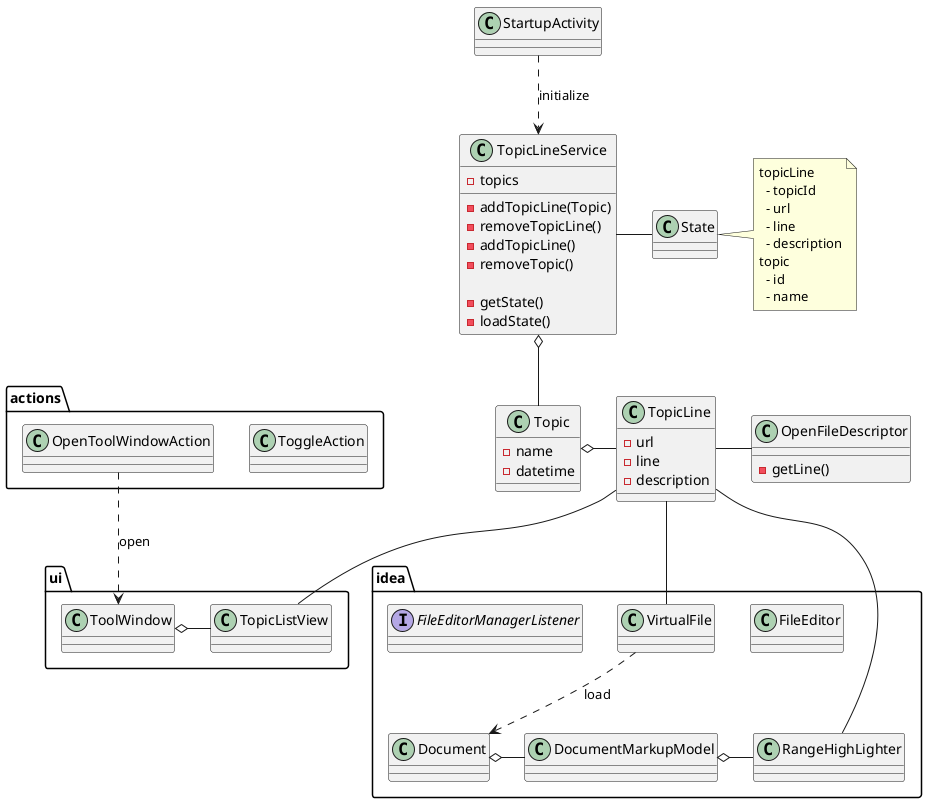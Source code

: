 @startuml
class TopicLine {
    - url
    - line
    - description
}
class Topic {
    - name
    - datetime
}

class TopicLineService {
    - topics
    - addTopicLine(Topic)
    - removeTopicLine()
    - addTopicLine()
    - removeTopic()

    - getState()
    - loadState() 
}

class OpenFileDescriptor {
    - getLine()
}

class StartupActivity

class State
note right of State
   topicLine
     - topicId
     - url
     - line
     - description
   topic
     - id
     - name 
end note

package idea {
    class FileEditor
    class VirtualFile

    class Document
    class DocumentMarkupModel
    class RangeHighLighter

    interface FileEditorManagerListener

    Document o- DocumentMarkupModel
    DocumentMarkupModel o- RangeHighLighter

    VirtualFile ..> Document : load
}


package ui {
    class ToolWindow
    class TopicListView

    ToolWindow o- TopicListView
}

package actions {
    class ToggleAction
    class OpenToolWindowAction
}

/' relation '/
Topic o- TopicLine
TopicLine -- VirtualFile
TopicLine - OpenFileDescriptor
TopicLine -- RangeHighLighter

TopicLineService o-- Topic
TopicLineService - State

TopicLine -- TopicListView

OpenToolWindowAction ..> ToolWindow : open

StartupActivity ..> TopicLineService : initialize

@enduml